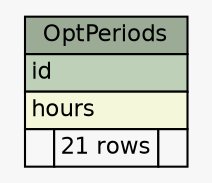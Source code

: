 // dot 2.38.0 on Windows 10 10.0
// SchemaSpy rev 590
digraph "OptPeriods" {
  graph [
    rankdir="RL"
    bgcolor="#f7f7f7"
    nodesep="0.18"
    ranksep="0.46"
    fontname="Helvetica"
    fontsize="11"
  ];
  node [
    fontname="Helvetica"
    fontsize="11"
    shape="plaintext"
  ];
  edge [
    arrowsize="0.8"
  ];
  "OptPeriods" [
    label=<
    <TABLE BORDER="0" CELLBORDER="1" CELLSPACING="0" BGCOLOR="#ffffff">
      <TR><TD COLSPAN="3" BGCOLOR="#9bab96" ALIGN="CENTER">OptPeriods</TD></TR>
      <TR><TD PORT="id" COLSPAN="3" BGCOLOR="#bed1b8" ALIGN="LEFT">id</TD></TR>
      <TR><TD PORT="hours" COLSPAN="3" BGCOLOR="#f4f7da" ALIGN="LEFT">hours</TD></TR>
      <TR><TD ALIGN="LEFT" BGCOLOR="#f7f7f7">  </TD><TD ALIGN="RIGHT" BGCOLOR="#f7f7f7">21 rows</TD><TD ALIGN="RIGHT" BGCOLOR="#f7f7f7">  </TD></TR>
    </TABLE>>
    URL="tables/OptPeriods.html"
    tooltip="OptPeriods"
  ];
}
